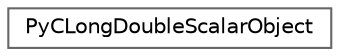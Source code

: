 digraph "Graphical Class Hierarchy"
{
 // LATEX_PDF_SIZE
  bgcolor="transparent";
  edge [fontname=Helvetica,fontsize=10,labelfontname=Helvetica,labelfontsize=10];
  node [fontname=Helvetica,fontsize=10,shape=box,height=0.2,width=0.4];
  rankdir="LR";
  Node0 [id="Node000000",label="PyCLongDoubleScalarObject",height=0.2,width=0.4,color="grey40", fillcolor="white", style="filled",URL="$dd/d86/structPyCLongDoubleScalarObject.html",tooltip=" "];
}
